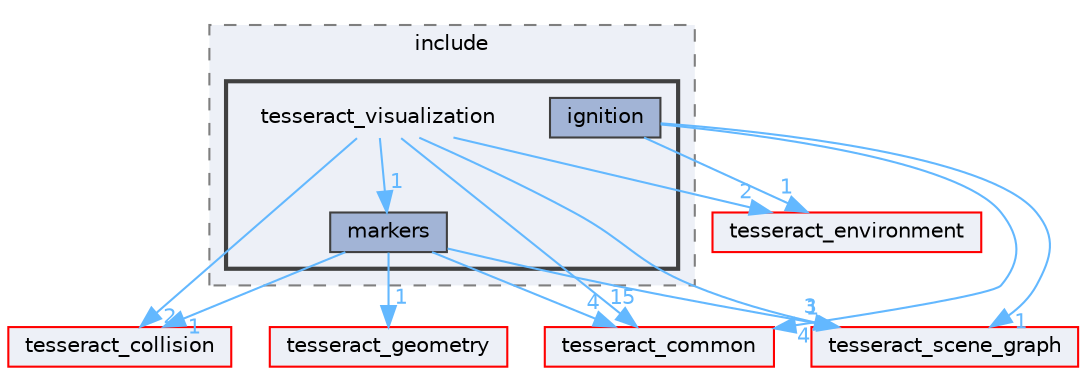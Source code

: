 digraph "tesseract_visualization/include/tesseract_visualization"
{
 // LATEX_PDF_SIZE
  bgcolor="transparent";
  edge [fontname=Helvetica,fontsize=10,labelfontname=Helvetica,labelfontsize=10];
  node [fontname=Helvetica,fontsize=10,shape=box,height=0.2,width=0.4];
  compound=true
  subgraph clusterdir_0800d85f6e1c73896a4569f9ca7f9450 {
    graph [ bgcolor="#edf0f7", pencolor="grey50", label="include", fontname=Helvetica,fontsize=10 style="filled,dashed", URL="dir_0800d85f6e1c73896a4569f9ca7f9450.html",tooltip=""]
  subgraph clusterdir_9685e498cc5c8d165a8dbc8038264ad9 {
    graph [ bgcolor="#edf0f7", pencolor="grey25", label="", fontname=Helvetica,fontsize=10 style="filled,bold", URL="dir_9685e498cc5c8d165a8dbc8038264ad9.html",tooltip=""]
    dir_9685e498cc5c8d165a8dbc8038264ad9 [shape=plaintext, label="tesseract_visualization"];
  dir_7eb33ee4b91621cd4411fa6b0d92b392 [label="ignition", fillcolor="#a2b4d6", color="grey25", style="filled", URL="dir_7eb33ee4b91621cd4411fa6b0d92b392.html",tooltip=""];
  dir_9d30fc254b442bd86a4d26b0746c8b3e [label="markers", fillcolor="#a2b4d6", color="grey25", style="filled", URL="dir_9d30fc254b442bd86a4d26b0746c8b3e.html",tooltip=""];
  }
  }
  dir_10d374c56a837e7f10014d66610d1e74 [label="tesseract_collision", fillcolor="#edf0f7", color="red", style="filled", URL="dir_10d374c56a837e7f10014d66610d1e74.html",tooltip=""];
  dir_1507c5831b7828c8ebca3cb1d71b84cd [label="tesseract_environment", fillcolor="#edf0f7", color="red", style="filled", URL="dir_1507c5831b7828c8ebca3cb1d71b84cd.html",tooltip=""];
  dir_48d618810f42ebb74ce6e28217206bba [label="tesseract_geometry", fillcolor="#edf0f7", color="red", style="filled", URL="dir_48d618810f42ebb74ce6e28217206bba.html",tooltip=""];
  dir_80ecf6fe8b2ccd2d6af6fe314205f076 [label="tesseract_scene_graph", fillcolor="#edf0f7", color="red", style="filled", URL="dir_80ecf6fe8b2ccd2d6af6fe314205f076.html",tooltip=""];
  dir_8430b83f3af685b4c96d298a32e9aa37 [label="tesseract_common", fillcolor="#edf0f7", color="red", style="filled", URL="dir_8430b83f3af685b4c96d298a32e9aa37.html",tooltip=""];
  dir_9685e498cc5c8d165a8dbc8038264ad9->dir_10d374c56a837e7f10014d66610d1e74 [headlabel="2", labeldistance=1.5 headhref="dir_000098_000070.html" color="steelblue1" fontcolor="steelblue1"];
  dir_9685e498cc5c8d165a8dbc8038264ad9->dir_1507c5831b7828c8ebca3cb1d71b84cd [headlabel="2", labeldistance=1.5 headhref="dir_000098_000077.html" color="steelblue1" fontcolor="steelblue1"];
  dir_9685e498cc5c8d165a8dbc8038264ad9->dir_80ecf6fe8b2ccd2d6af6fe314205f076 [headlabel="3", labeldistance=1.5 headhref="dir_000098_000087.html" color="steelblue1" fontcolor="steelblue1"];
  dir_9685e498cc5c8d165a8dbc8038264ad9->dir_8430b83f3af685b4c96d298a32e9aa37 [headlabel="15", labeldistance=1.5 headhref="dir_000098_000075.html" color="steelblue1" fontcolor="steelblue1"];
  dir_9685e498cc5c8d165a8dbc8038264ad9->dir_9d30fc254b442bd86a4d26b0746c8b3e [headlabel="1", labeldistance=1.5 headhref="dir_000098_000048.html" color="steelblue1" fontcolor="steelblue1"];
  dir_7eb33ee4b91621cd4411fa6b0d92b392->dir_1507c5831b7828c8ebca3cb1d71b84cd [headlabel="1", labeldistance=1.5 headhref="dir_000020_000077.html" color="steelblue1" fontcolor="steelblue1"];
  dir_7eb33ee4b91621cd4411fa6b0d92b392->dir_80ecf6fe8b2ccd2d6af6fe314205f076 [headlabel="1", labeldistance=1.5 headhref="dir_000020_000087.html" color="steelblue1" fontcolor="steelblue1"];
  dir_7eb33ee4b91621cd4411fa6b0d92b392->dir_8430b83f3af685b4c96d298a32e9aa37 [headlabel="4", labeldistance=1.5 headhref="dir_000020_000075.html" color="steelblue1" fontcolor="steelblue1"];
  dir_9d30fc254b442bd86a4d26b0746c8b3e->dir_10d374c56a837e7f10014d66610d1e74 [headlabel="1", labeldistance=1.5 headhref="dir_000048_000070.html" color="steelblue1" fontcolor="steelblue1"];
  dir_9d30fc254b442bd86a4d26b0746c8b3e->dir_48d618810f42ebb74ce6e28217206bba [headlabel="1", labeldistance=1.5 headhref="dir_000048_000079.html" color="steelblue1" fontcolor="steelblue1"];
  dir_9d30fc254b442bd86a4d26b0746c8b3e->dir_80ecf6fe8b2ccd2d6af6fe314205f076 [headlabel="1", labeldistance=1.5 headhref="dir_000048_000087.html" color="steelblue1" fontcolor="steelblue1"];
  dir_9d30fc254b442bd86a4d26b0746c8b3e->dir_8430b83f3af685b4c96d298a32e9aa37 [headlabel="4", labeldistance=1.5 headhref="dir_000048_000075.html" color="steelblue1" fontcolor="steelblue1"];
}
